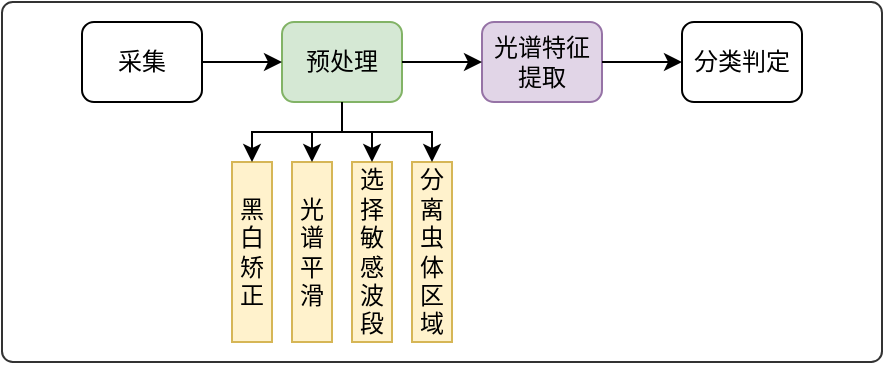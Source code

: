 <mxfile version="26.0.6">
  <diagram name="第 1 页" id="52P03i1eQPjzCmc6YSbs">
    <mxGraphModel dx="634" dy="417" grid="1" gridSize="10" guides="1" tooltips="1" connect="1" arrows="1" fold="1" page="1" pageScale="1" pageWidth="827" pageHeight="1169" math="0" shadow="0">
      <root>
        <mxCell id="0" />
        <mxCell id="1" parent="0" />
        <mxCell id="K3VsKg-aY73Qc9NV4_kC-17" value="" style="rounded=1;whiteSpace=wrap;html=1;opacity=80;glass=0;arcSize=3;" vertex="1" parent="1">
          <mxGeometry x="20" y="170" width="440" height="180" as="geometry" />
        </mxCell>
        <mxCell id="K3VsKg-aY73Qc9NV4_kC-1" value="采集" style="rounded=1;whiteSpace=wrap;html=1;" vertex="1" parent="1">
          <mxGeometry x="60" y="180" width="60" height="40" as="geometry" />
        </mxCell>
        <mxCell id="K3VsKg-aY73Qc9NV4_kC-2" value="预处理" style="rounded=1;whiteSpace=wrap;html=1;fillColor=#d5e8d4;strokeColor=#82b366;" vertex="1" parent="1">
          <mxGeometry x="160" y="180" width="60" height="40" as="geometry" />
        </mxCell>
        <mxCell id="K3VsKg-aY73Qc9NV4_kC-3" value="光谱特征&lt;div&gt;提取&lt;/div&gt;" style="rounded=1;whiteSpace=wrap;html=1;fillColor=#e1d5e7;strokeColor=#9673a6;" vertex="1" parent="1">
          <mxGeometry x="260" y="180" width="60" height="40" as="geometry" />
        </mxCell>
        <mxCell id="K3VsKg-aY73Qc9NV4_kC-4" value="分类判定" style="rounded=1;whiteSpace=wrap;html=1;" vertex="1" parent="1">
          <mxGeometry x="360" y="180" width="60" height="40" as="geometry" />
        </mxCell>
        <mxCell id="K3VsKg-aY73Qc9NV4_kC-5" value="黑白矫正" style="rounded=0;whiteSpace=wrap;html=1;fillColor=#fff2cc;strokeColor=#d6b656;" vertex="1" parent="1">
          <mxGeometry x="135" y="250" width="20" height="90" as="geometry" />
        </mxCell>
        <mxCell id="K3VsKg-aY73Qc9NV4_kC-6" value="光谱平滑" style="rounded=0;whiteSpace=wrap;html=1;fillColor=#fff2cc;strokeColor=#d6b656;" vertex="1" parent="1">
          <mxGeometry x="165" y="250" width="20" height="90" as="geometry" />
        </mxCell>
        <mxCell id="K3VsKg-aY73Qc9NV4_kC-7" value="选择敏感波段" style="rounded=0;whiteSpace=wrap;html=1;fillColor=#fff2cc;strokeColor=#d6b656;" vertex="1" parent="1">
          <mxGeometry x="195" y="250" width="20" height="90" as="geometry" />
        </mxCell>
        <mxCell id="K3VsKg-aY73Qc9NV4_kC-8" value="分离虫体区域" style="rounded=0;whiteSpace=wrap;html=1;fillColor=#fff2cc;strokeColor=#d6b656;" vertex="1" parent="1">
          <mxGeometry x="225" y="250" width="20" height="90" as="geometry" />
        </mxCell>
        <mxCell id="K3VsKg-aY73Qc9NV4_kC-9" value="" style="endArrow=classic;html=1;rounded=0;exitX=1;exitY=0.5;exitDx=0;exitDy=0;entryX=0;entryY=0.5;entryDx=0;entryDy=0;" edge="1" parent="1" source="K3VsKg-aY73Qc9NV4_kC-1" target="K3VsKg-aY73Qc9NV4_kC-2">
          <mxGeometry width="50" height="50" relative="1" as="geometry">
            <mxPoint x="100" y="120" as="sourcePoint" />
            <mxPoint x="150" y="70" as="targetPoint" />
          </mxGeometry>
        </mxCell>
        <mxCell id="K3VsKg-aY73Qc9NV4_kC-10" value="" style="endArrow=classic;html=1;rounded=0;exitX=1;exitY=0.5;exitDx=0;exitDy=0;entryX=0;entryY=0.5;entryDx=0;entryDy=0;" edge="1" parent="1" source="K3VsKg-aY73Qc9NV4_kC-2" target="K3VsKg-aY73Qc9NV4_kC-3">
          <mxGeometry width="50" height="50" relative="1" as="geometry">
            <mxPoint x="260" y="100" as="sourcePoint" />
            <mxPoint x="310" y="50" as="targetPoint" />
          </mxGeometry>
        </mxCell>
        <mxCell id="K3VsKg-aY73Qc9NV4_kC-11" value="" style="endArrow=classic;html=1;rounded=0;exitX=1;exitY=0.5;exitDx=0;exitDy=0;entryX=0;entryY=0.5;entryDx=0;entryDy=0;" edge="1" parent="1" source="K3VsKg-aY73Qc9NV4_kC-3" target="K3VsKg-aY73Qc9NV4_kC-4">
          <mxGeometry width="50" height="50" relative="1" as="geometry">
            <mxPoint x="380" y="70" as="sourcePoint" />
            <mxPoint x="430" y="20" as="targetPoint" />
          </mxGeometry>
        </mxCell>
        <mxCell id="K3VsKg-aY73Qc9NV4_kC-12" value="" style="endArrow=classic;html=1;rounded=0;exitX=0.5;exitY=1;exitDx=0;exitDy=0;entryX=0.5;entryY=0;entryDx=0;entryDy=0;edgeStyle=orthogonalEdgeStyle;" edge="1" parent="1" source="K3VsKg-aY73Qc9NV4_kC-2" target="K3VsKg-aY73Qc9NV4_kC-5">
          <mxGeometry width="50" height="50" relative="1" as="geometry">
            <mxPoint x="450" y="70" as="sourcePoint" />
            <mxPoint x="500" y="20" as="targetPoint" />
          </mxGeometry>
        </mxCell>
        <mxCell id="K3VsKg-aY73Qc9NV4_kC-14" value="" style="endArrow=classic;html=1;rounded=0;exitX=0.5;exitY=1;exitDx=0;exitDy=0;entryX=0.5;entryY=0;entryDx=0;entryDy=0;edgeStyle=orthogonalEdgeStyle;" edge="1" parent="1" source="K3VsKg-aY73Qc9NV4_kC-2" target="K3VsKg-aY73Qc9NV4_kC-7">
          <mxGeometry width="50" height="50" relative="1" as="geometry">
            <mxPoint x="330" y="80" as="sourcePoint" />
            <mxPoint x="380" y="30" as="targetPoint" />
          </mxGeometry>
        </mxCell>
        <mxCell id="K3VsKg-aY73Qc9NV4_kC-15" value="" style="endArrow=classic;html=1;rounded=0;exitX=0.5;exitY=1;exitDx=0;exitDy=0;entryX=0.5;entryY=0;entryDx=0;entryDy=0;edgeStyle=orthogonalEdgeStyle;" edge="1" parent="1" source="K3VsKg-aY73Qc9NV4_kC-2" target="K3VsKg-aY73Qc9NV4_kC-6">
          <mxGeometry width="50" height="50" relative="1" as="geometry">
            <mxPoint x="250" y="100" as="sourcePoint" />
            <mxPoint x="300" y="50" as="targetPoint" />
          </mxGeometry>
        </mxCell>
        <mxCell id="K3VsKg-aY73Qc9NV4_kC-16" value="" style="endArrow=classic;html=1;rounded=0;entryX=0.5;entryY=0;entryDx=0;entryDy=0;exitX=0.5;exitY=1;exitDx=0;exitDy=0;edgeStyle=orthogonalEdgeStyle;" edge="1" parent="1" source="K3VsKg-aY73Qc9NV4_kC-2" target="K3VsKg-aY73Qc9NV4_kC-8">
          <mxGeometry width="50" height="50" relative="1" as="geometry">
            <mxPoint x="190" y="220" as="sourcePoint" />
            <mxPoint x="290" y="10" as="targetPoint" />
          </mxGeometry>
        </mxCell>
      </root>
    </mxGraphModel>
  </diagram>
</mxfile>
